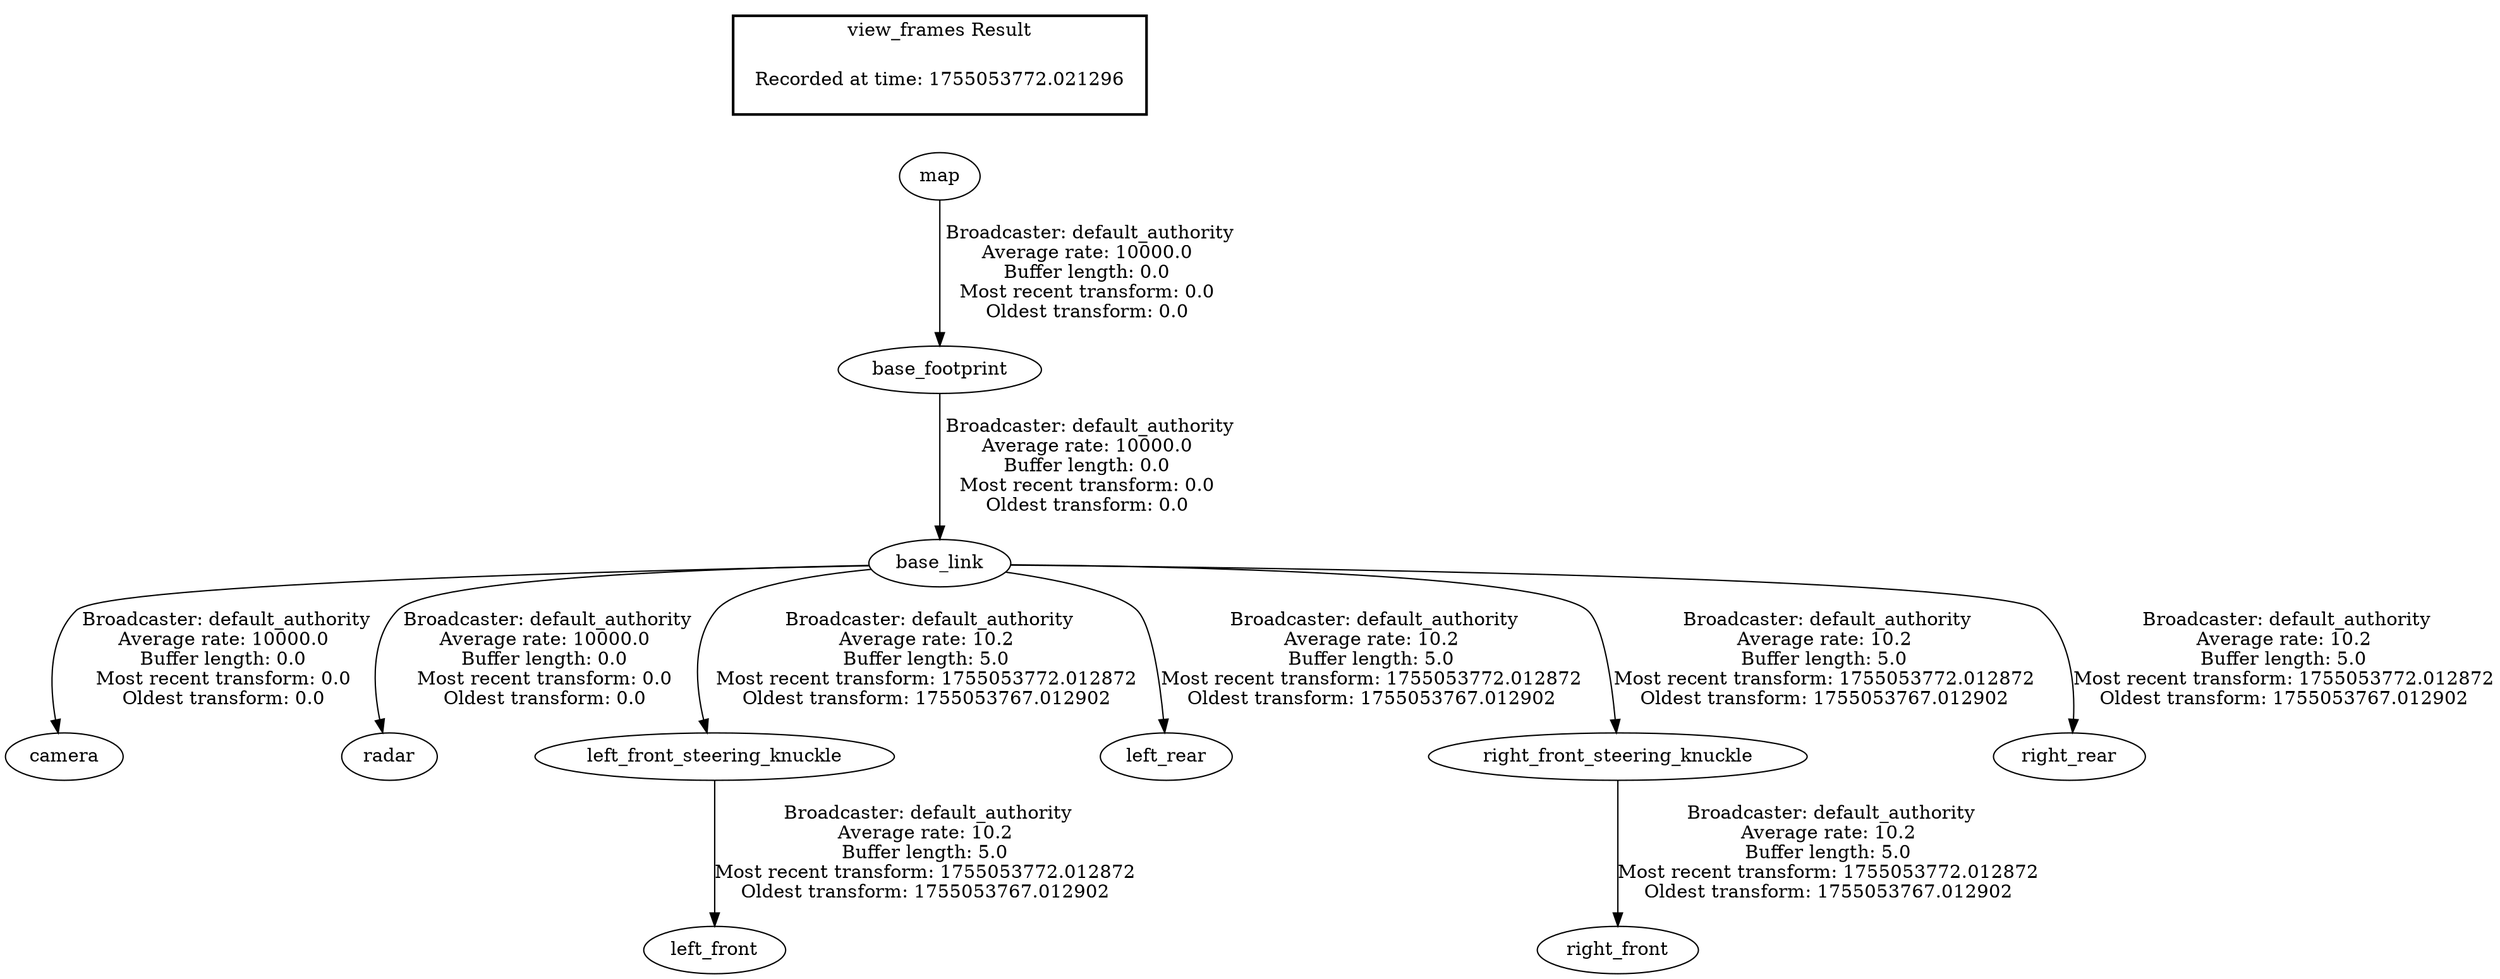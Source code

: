 digraph G {
"base_footprint" -> "base_link"[label=" Broadcaster: default_authority\nAverage rate: 10000.0\nBuffer length: 0.0\nMost recent transform: 0.0\nOldest transform: 0.0\n"];
"map" -> "base_footprint"[label=" Broadcaster: default_authority\nAverage rate: 10000.0\nBuffer length: 0.0\nMost recent transform: 0.0\nOldest transform: 0.0\n"];
"base_link" -> "camera"[label=" Broadcaster: default_authority\nAverage rate: 10000.0\nBuffer length: 0.0\nMost recent transform: 0.0\nOldest transform: 0.0\n"];
"base_link" -> "radar"[label=" Broadcaster: default_authority\nAverage rate: 10000.0\nBuffer length: 0.0\nMost recent transform: 0.0\nOldest transform: 0.0\n"];
"left_front_steering_knuckle" -> "left_front"[label=" Broadcaster: default_authority\nAverage rate: 10.2\nBuffer length: 5.0\nMost recent transform: 1755053772.012872\nOldest transform: 1755053767.012902\n"];
"base_link" -> "left_front_steering_knuckle"[label=" Broadcaster: default_authority\nAverage rate: 10.2\nBuffer length: 5.0\nMost recent transform: 1755053772.012872\nOldest transform: 1755053767.012902\n"];
"base_link" -> "left_rear"[label=" Broadcaster: default_authority\nAverage rate: 10.2\nBuffer length: 5.0\nMost recent transform: 1755053772.012872\nOldest transform: 1755053767.012902\n"];
"right_front_steering_knuckle" -> "right_front"[label=" Broadcaster: default_authority\nAverage rate: 10.2\nBuffer length: 5.0\nMost recent transform: 1755053772.012872\nOldest transform: 1755053767.012902\n"];
"base_link" -> "right_front_steering_knuckle"[label=" Broadcaster: default_authority\nAverage rate: 10.2\nBuffer length: 5.0\nMost recent transform: 1755053772.012872\nOldest transform: 1755053767.012902\n"];
"base_link" -> "right_rear"[label=" Broadcaster: default_authority\nAverage rate: 10.2\nBuffer length: 5.0\nMost recent transform: 1755053772.012872\nOldest transform: 1755053767.012902\n"];
edge [style=invis];
 subgraph cluster_legend { style=bold; color=black; label ="view_frames Result";
"Recorded at time: 1755053772.021296"[ shape=plaintext ] ;
}->"map";
}